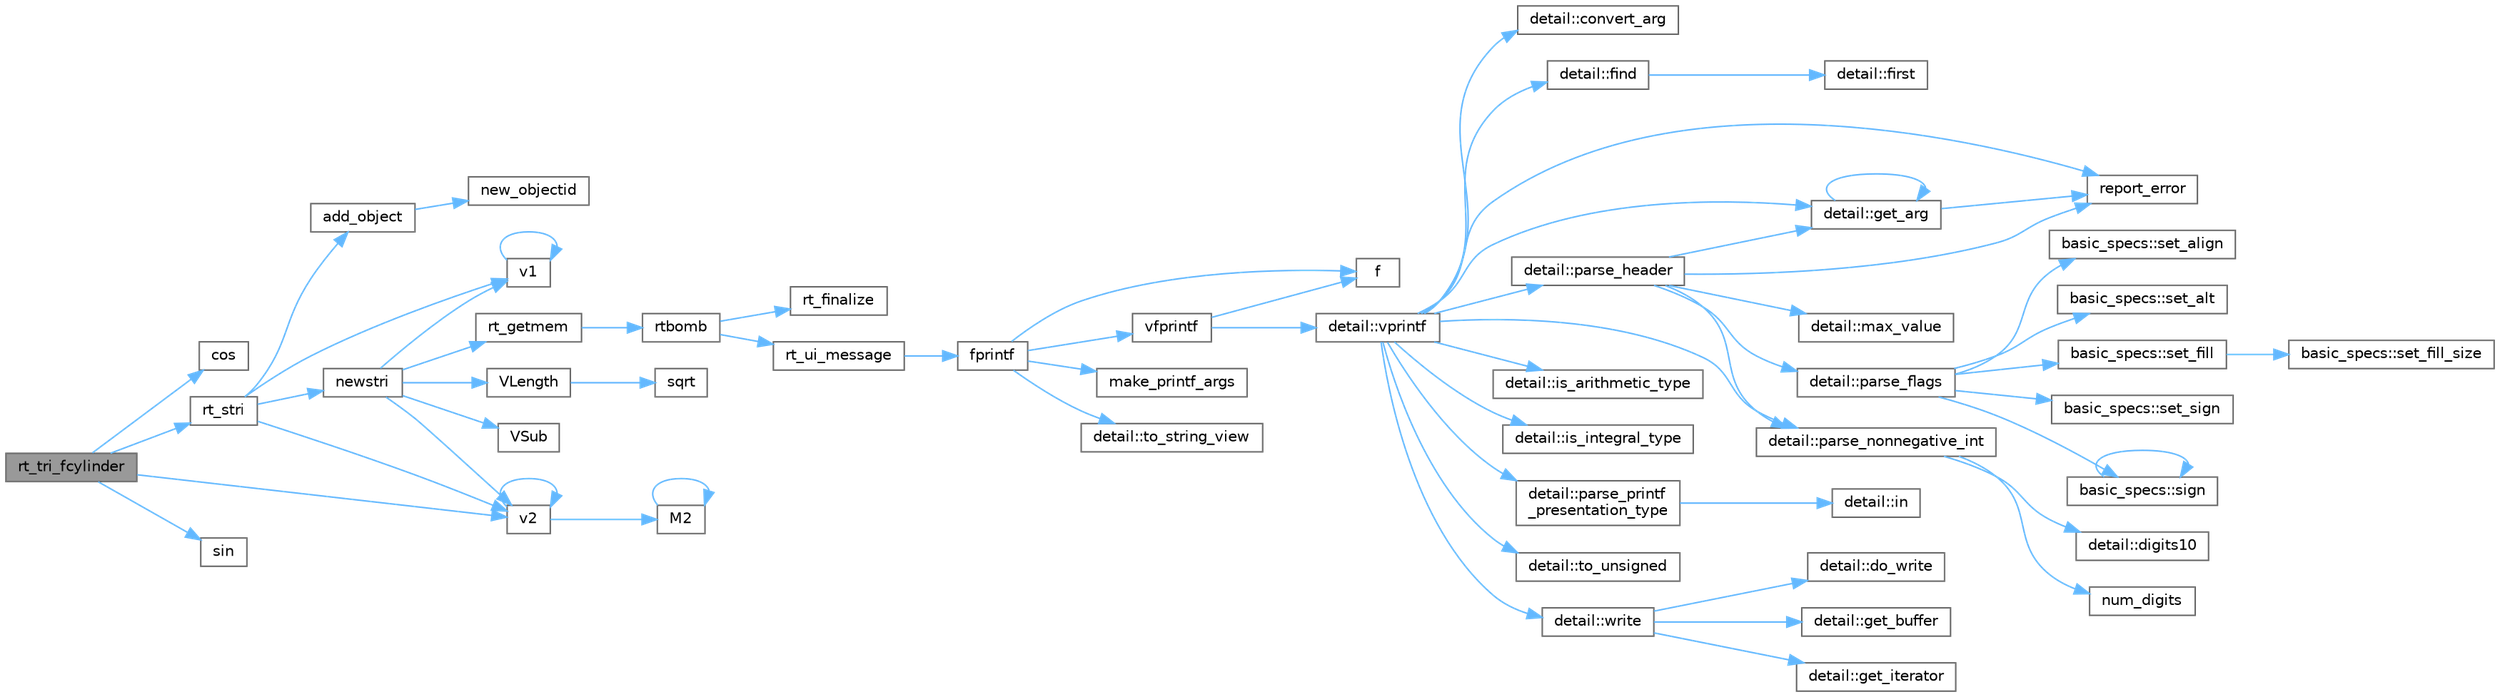 digraph "rt_tri_fcylinder"
{
 // LATEX_PDF_SIZE
  bgcolor="transparent";
  edge [fontname=Helvetica,fontsize=10,labelfontname=Helvetica,labelfontsize=10];
  node [fontname=Helvetica,fontsize=10,shape=box,height=0.2,width=0.4];
  rankdir="LR";
  Node1 [id="Node000001",label="rt_tri_fcylinder",height=0.2,width=0.4,color="gray40", fillcolor="grey60", style="filled", fontcolor="black",tooltip=" "];
  Node1 -> Node2 [id="edge62_Node000001_Node000002",color="steelblue1",style="solid",tooltip=" "];
  Node2 [id="Node000002",label="cos",height=0.2,width=0.4,color="grey40", fillcolor="white", style="filled",URL="$_array_cwise_unary_ops_8h.html#a92b03396990b0e9eea0731aa406e31a4",tooltip=" "];
  Node1 -> Node3 [id="edge63_Node000001_Node000003",color="steelblue1",style="solid",tooltip=" "];
  Node3 [id="Node000003",label="rt_stri",height=0.2,width=0.4,color="grey40", fillcolor="white", style="filled",URL="$api_8cpp.html#a5d6ad06b8d61b1474a9bf485b7c91227",tooltip=" "];
  Node3 -> Node4 [id="edge64_Node000003_Node000004",color="steelblue1",style="solid",tooltip=" "];
  Node4 [id="Node000004",label="add_object",height=0.2,width=0.4,color="grey40", fillcolor="white", style="filled",URL="$intersect_8cpp.html#a628b96c94f136c666a70cc55f225508a",tooltip=" "];
  Node4 -> Node5 [id="edge65_Node000004_Node000005",color="steelblue1",style="solid",tooltip=" "];
  Node5 [id="Node000005",label="new_objectid",height=0.2,width=0.4,color="grey40", fillcolor="white", style="filled",URL="$intersect_8cpp.html#a10c0fe4f7a99794de5a0c132bb1b5ee3",tooltip=" "];
  Node3 -> Node6 [id="edge66_Node000003_Node000006",color="steelblue1",style="solid",tooltip=" "];
  Node6 [id="Node000006",label="newstri",height=0.2,width=0.4,color="grey40", fillcolor="white", style="filled",URL="$triangle_8cpp.html#afc88eb06fc0e44684c60a0aa89e0ecd4",tooltip=" "];
  Node6 -> Node7 [id="edge67_Node000006_Node000007",color="steelblue1",style="solid",tooltip=" "];
  Node7 [id="Node000007",label="rt_getmem",height=0.2,width=0.4,color="grey40", fillcolor="white", style="filled",URL="$util_8cpp.html#a55411670110436341b6dba465125eb8f",tooltip=" "];
  Node7 -> Node8 [id="edge68_Node000007_Node000008",color="steelblue1",style="solid",tooltip=" "];
  Node8 [id="Node000008",label="rtbomb",height=0.2,width=0.4,color="grey40", fillcolor="white", style="filled",URL="$util_8cpp.html#ab11ff87b1a71787f653c8026fe800e3d",tooltip=" "];
  Node8 -> Node9 [id="edge69_Node000008_Node000009",color="steelblue1",style="solid",tooltip=" "];
  Node9 [id="Node000009",label="rt_finalize",height=0.2,width=0.4,color="grey40", fillcolor="white", style="filled",URL="$tachyon__video_8cpp.html#a846c00845423b3f83b3192ae8b179604",tooltip=" "];
  Node8 -> Node10 [id="edge70_Node000008_Node000010",color="steelblue1",style="solid",tooltip=" "];
  Node10 [id="Node000010",label="rt_ui_message",height=0.2,width=0.4,color="grey40", fillcolor="white", style="filled",URL="$ui_8cpp.html#aea0c1431950c57ff36231c7f4ba804f1",tooltip=" "];
  Node10 -> Node11 [id="edge71_Node000010_Node000011",color="steelblue1",style="solid",tooltip=" "];
  Node11 [id="Node000011",label="fprintf",height=0.2,width=0.4,color="grey40", fillcolor="white", style="filled",URL="$printf_8h.html#a9f315126362cae9675de1642105e631e",tooltip=" "];
  Node11 -> Node12 [id="edge72_Node000011_Node000012",color="steelblue1",style="solid",tooltip=" "];
  Node12 [id="Node000012",label="f",height=0.2,width=0.4,color="grey40", fillcolor="white", style="filled",URL="$cxx11__tensor__map_8cpp.html#a7f507fea02198f6cb81c86640c7b1a4e",tooltip=" "];
  Node11 -> Node13 [id="edge73_Node000011_Node000013",color="steelblue1",style="solid",tooltip=" "];
  Node13 [id="Node000013",label="make_printf_args",height=0.2,width=0.4,color="grey40", fillcolor="white", style="filled",URL="$printf_8h.html#a27dcc0efcda04388971dbea3c875f122",tooltip=" "];
  Node11 -> Node14 [id="edge74_Node000011_Node000014",color="steelblue1",style="solid",tooltip=" "];
  Node14 [id="Node000014",label="detail::to_string_view",height=0.2,width=0.4,color="grey40", fillcolor="white", style="filled",URL="$namespacedetail.html#abeae79fa3e1eded2d8fbd56cc9f0960e",tooltip=" "];
  Node11 -> Node15 [id="edge75_Node000011_Node000015",color="steelblue1",style="solid",tooltip=" "];
  Node15 [id="Node000015",label="vfprintf",height=0.2,width=0.4,color="grey40", fillcolor="white", style="filled",URL="$printf_8h.html#abb30aad964fc771fb52cf3ad88649df2",tooltip=" "];
  Node15 -> Node12 [id="edge76_Node000015_Node000012",color="steelblue1",style="solid",tooltip=" "];
  Node15 -> Node16 [id="edge77_Node000015_Node000016",color="steelblue1",style="solid",tooltip=" "];
  Node16 [id="Node000016",label="detail::vprintf",height=0.2,width=0.4,color="grey40", fillcolor="white", style="filled",URL="$namespacedetail.html#a1c8c2218e4c822aa8f743fb9c573717f",tooltip=" "];
  Node16 -> Node17 [id="edge78_Node000016_Node000017",color="steelblue1",style="solid",tooltip=" "];
  Node17 [id="Node000017",label="detail::convert_arg",height=0.2,width=0.4,color="grey40", fillcolor="white", style="filled",URL="$namespacedetail.html#a03c11572c9a664266d6925f327dec7f3",tooltip=" "];
  Node16 -> Node18 [id="edge79_Node000016_Node000018",color="steelblue1",style="solid",tooltip=" "];
  Node18 [id="Node000018",label="detail::find",height=0.2,width=0.4,color="grey40", fillcolor="white", style="filled",URL="$namespacedetail.html#a6b71952fab3dc32f3edb2c3e9811d8d9",tooltip=" "];
  Node18 -> Node19 [id="edge80_Node000018_Node000019",color="steelblue1",style="solid",tooltip=" "];
  Node19 [id="Node000019",label="detail::first",height=0.2,width=0.4,color="grey40", fillcolor="white", style="filled",URL="$namespacedetail.html#a02319a3deb124802b88b61f85987df5e",tooltip=" "];
  Node16 -> Node20 [id="edge81_Node000016_Node000020",color="steelblue1",style="solid",tooltip=" "];
  Node20 [id="Node000020",label="detail::get_arg",height=0.2,width=0.4,color="grey40", fillcolor="white", style="filled",URL="$namespacedetail.html#a342ef250e45bd09b2ef666b6fae1c355",tooltip=" "];
  Node20 -> Node20 [id="edge82_Node000020_Node000020",color="steelblue1",style="solid",tooltip=" "];
  Node20 -> Node21 [id="edge83_Node000020_Node000021",color="steelblue1",style="solid",tooltip=" "];
  Node21 [id="Node000021",label="report_error",height=0.2,width=0.4,color="grey40", fillcolor="white", style="filled",URL="$format-inl_8h.html#a5555893692b00b61b3886349332fd01f",tooltip=" "];
  Node16 -> Node22 [id="edge84_Node000016_Node000022",color="steelblue1",style="solid",tooltip=" "];
  Node22 [id="Node000022",label="detail::is_arithmetic_type",height=0.2,width=0.4,color="grey40", fillcolor="white", style="filled",URL="$namespacedetail.html#a802c50a56a3495fdab6020b375ba1389",tooltip=" "];
  Node16 -> Node23 [id="edge85_Node000016_Node000023",color="steelblue1",style="solid",tooltip=" "];
  Node23 [id="Node000023",label="detail::is_integral_type",height=0.2,width=0.4,color="grey40", fillcolor="white", style="filled",URL="$namespacedetail.html#a2a60f8d1bee41b803f43fc42b707b5d1",tooltip=" "];
  Node16 -> Node24 [id="edge86_Node000016_Node000024",color="steelblue1",style="solid",tooltip=" "];
  Node24 [id="Node000024",label="detail::parse_header",height=0.2,width=0.4,color="grey40", fillcolor="white", style="filled",URL="$namespacedetail.html#afc9d93e58b8edb8077f8bc8eee7f4035",tooltip=" "];
  Node24 -> Node20 [id="edge87_Node000024_Node000020",color="steelblue1",style="solid",tooltip=" "];
  Node24 -> Node25 [id="edge88_Node000024_Node000025",color="steelblue1",style="solid",tooltip=" "];
  Node25 [id="Node000025",label="detail::max_value",height=0.2,width=0.4,color="grey40", fillcolor="white", style="filled",URL="$namespacedetail.html#a45c2130c44ebe54179eafcee3cda2bfb",tooltip=" "];
  Node24 -> Node26 [id="edge89_Node000024_Node000026",color="steelblue1",style="solid",tooltip=" "];
  Node26 [id="Node000026",label="detail::parse_flags",height=0.2,width=0.4,color="grey40", fillcolor="white", style="filled",URL="$namespacedetail.html#a4213daed116a37e1767881da51238261",tooltip=" "];
  Node26 -> Node27 [id="edge90_Node000026_Node000027",color="steelblue1",style="solid",tooltip=" "];
  Node27 [id="Node000027",label="basic_specs::set_align",height=0.2,width=0.4,color="grey40", fillcolor="white", style="filled",URL="$classbasic__specs.html#ad73b6f854341aaabc744bf54e6ea6af6",tooltip=" "];
  Node26 -> Node28 [id="edge91_Node000026_Node000028",color="steelblue1",style="solid",tooltip=" "];
  Node28 [id="Node000028",label="basic_specs::set_alt",height=0.2,width=0.4,color="grey40", fillcolor="white", style="filled",URL="$classbasic__specs.html#a5f10314706a8a3d579f882f30d283b61",tooltip=" "];
  Node26 -> Node29 [id="edge92_Node000026_Node000029",color="steelblue1",style="solid",tooltip=" "];
  Node29 [id="Node000029",label="basic_specs::set_fill",height=0.2,width=0.4,color="grey40", fillcolor="white", style="filled",URL="$classbasic__specs.html#a1600987fb39fed5dfdac21b218061a9e",tooltip=" "];
  Node29 -> Node30 [id="edge93_Node000029_Node000030",color="steelblue1",style="solid",tooltip=" "];
  Node30 [id="Node000030",label="basic_specs::set_fill_size",height=0.2,width=0.4,color="grey40", fillcolor="white", style="filled",URL="$classbasic__specs.html#a4b36db5ad1e38169bd6653635d5e69cd",tooltip=" "];
  Node26 -> Node31 [id="edge94_Node000026_Node000031",color="steelblue1",style="solid",tooltip=" "];
  Node31 [id="Node000031",label="basic_specs::set_sign",height=0.2,width=0.4,color="grey40", fillcolor="white", style="filled",URL="$classbasic__specs.html#a7020ec66ba6918727e4102567c5c731a",tooltip=" "];
  Node26 -> Node32 [id="edge95_Node000026_Node000032",color="steelblue1",style="solid",tooltip=" "];
  Node32 [id="Node000032",label="basic_specs::sign",height=0.2,width=0.4,color="grey40", fillcolor="white", style="filled",URL="$classbasic__specs.html#a380e6ff33a8ae05e3ef479bf95696ad2",tooltip=" "];
  Node32 -> Node32 [id="edge96_Node000032_Node000032",color="steelblue1",style="solid",tooltip=" "];
  Node24 -> Node33 [id="edge97_Node000024_Node000033",color="steelblue1",style="solid",tooltip=" "];
  Node33 [id="Node000033",label="detail::parse_nonnegative_int",height=0.2,width=0.4,color="grey40", fillcolor="white", style="filled",URL="$namespacedetail.html#a338caba782225e115a9902d4d0835f5f",tooltip=" "];
  Node33 -> Node34 [id="edge98_Node000033_Node000034",color="steelblue1",style="solid",tooltip=" "];
  Node34 [id="Node000034",label="detail::digits10",height=0.2,width=0.4,color="grey40", fillcolor="white", style="filled",URL="$namespacedetail.html#a3a043db05db2d07deb2d98ba2d04b4eb",tooltip=" "];
  Node33 -> Node35 [id="edge99_Node000033_Node000035",color="steelblue1",style="solid",tooltip=" "];
  Node35 [id="Node000035",label="num_digits",height=0.2,width=0.4,color="grey40", fillcolor="white", style="filled",URL="$_sequence_8c.html#aa16e8c03d098498ad9c8839cf2c48044",tooltip=" "];
  Node24 -> Node21 [id="edge100_Node000024_Node000021",color="steelblue1",style="solid",tooltip=" "];
  Node16 -> Node33 [id="edge101_Node000016_Node000033",color="steelblue1",style="solid",tooltip=" "];
  Node16 -> Node36 [id="edge102_Node000016_Node000036",color="steelblue1",style="solid",tooltip=" "];
  Node36 [id="Node000036",label="detail::parse_printf\l_presentation_type",height=0.2,width=0.4,color="grey40", fillcolor="white", style="filled",URL="$namespacedetail.html#aa2cb095169b23e3a66260ad7078f44cc",tooltip=" "];
  Node36 -> Node37 [id="edge103_Node000036_Node000037",color="steelblue1",style="solid",tooltip=" "];
  Node37 [id="Node000037",label="detail::in",height=0.2,width=0.4,color="grey40", fillcolor="white", style="filled",URL="$namespacedetail.html#a52a5e2ed06c229dcf95ea5c46d48d05e",tooltip=" "];
  Node16 -> Node21 [id="edge104_Node000016_Node000021",color="steelblue1",style="solid",tooltip=" "];
  Node16 -> Node38 [id="edge105_Node000016_Node000038",color="steelblue1",style="solid",tooltip=" "];
  Node38 [id="Node000038",label="detail::to_unsigned",height=0.2,width=0.4,color="grey40", fillcolor="white", style="filled",URL="$namespacedetail.html#a4855e668246c731a97484efc329f2aac",tooltip=" "];
  Node16 -> Node39 [id="edge106_Node000016_Node000039",color="steelblue1",style="solid",tooltip=" "];
  Node39 [id="Node000039",label="detail::write",height=0.2,width=0.4,color="grey40", fillcolor="white", style="filled",URL="$namespacedetail.html#a29dacf26eedc9e3575fb57329a5ca0a3",tooltip=" "];
  Node39 -> Node40 [id="edge107_Node000039_Node000040",color="steelblue1",style="solid",tooltip=" "];
  Node40 [id="Node000040",label="detail::do_write",height=0.2,width=0.4,color="grey40", fillcolor="white", style="filled",URL="$namespacedetail.html#a5007cc441bd246a9096070c10d1ea683",tooltip=" "];
  Node39 -> Node41 [id="edge108_Node000039_Node000041",color="steelblue1",style="solid",tooltip=" "];
  Node41 [id="Node000041",label="detail::get_buffer",height=0.2,width=0.4,color="grey40", fillcolor="white", style="filled",URL="$namespacedetail.html#ad803bb19df422bc4c4f92d75c7564437",tooltip=" "];
  Node39 -> Node42 [id="edge109_Node000039_Node000042",color="steelblue1",style="solid",tooltip=" "];
  Node42 [id="Node000042",label="detail::get_iterator",height=0.2,width=0.4,color="grey40", fillcolor="white", style="filled",URL="$namespacedetail.html#a05e3e231207d3f28f83261c2e7ad2fe5",tooltip=" "];
  Node6 -> Node43 [id="edge110_Node000006_Node000043",color="steelblue1",style="solid",tooltip=" "];
  Node43 [id="Node000043",label="v1",height=0.2,width=0.4,color="grey40", fillcolor="white", style="filled",URL="$_tutorial___reshape_mat2_vec_8cpp.html#a10bd710692c91bc238f2e1da77730678",tooltip=" "];
  Node43 -> Node43 [id="edge111_Node000043_Node000043",color="steelblue1",style="solid",tooltip=" "];
  Node6 -> Node44 [id="edge112_Node000006_Node000044",color="steelblue1",style="solid",tooltip=" "];
  Node44 [id="Node000044",label="v2",height=0.2,width=0.4,color="grey40", fillcolor="white", style="filled",URL="$_tutorial___reshape_mat2_vec_8cpp.html#a3eb30a79de469336df46f4f5f0bfb84f",tooltip=" "];
  Node44 -> Node45 [id="edge113_Node000044_Node000045",color="steelblue1",style="solid",tooltip=" "];
  Node45 [id="Node000045",label="M2",height=0.2,width=0.4,color="grey40", fillcolor="white", style="filled",URL="$_tutorial___reshape_mat2_mat_8cpp.html#ae3dc3553f10a3c3e5d701dc35895d1e4",tooltip=" "];
  Node45 -> Node45 [id="edge114_Node000045_Node000045",color="steelblue1",style="solid",tooltip=" "];
  Node44 -> Node44 [id="edge115_Node000044_Node000044",color="steelblue1",style="solid",tooltip=" "];
  Node6 -> Node46 [id="edge116_Node000006_Node000046",color="steelblue1",style="solid",tooltip=" "];
  Node46 [id="Node000046",label="VLength",height=0.2,width=0.4,color="grey40", fillcolor="white", style="filled",URL="$vector_8cpp.html#a0143d527c2b60d46661fdaf835961a0c",tooltip=" "];
  Node46 -> Node47 [id="edge117_Node000046_Node000047",color="steelblue1",style="solid",tooltip=" "];
  Node47 [id="Node000047",label="sqrt",height=0.2,width=0.4,color="grey40", fillcolor="white", style="filled",URL="$_array_cwise_unary_ops_8h.html#a656b9217a2fcb6de59dc8d1eb3079cc7",tooltip=" "];
  Node6 -> Node48 [id="edge118_Node000006_Node000048",color="steelblue1",style="solid",tooltip=" "];
  Node48 [id="Node000048",label="VSub",height=0.2,width=0.4,color="grey40", fillcolor="white", style="filled",URL="$vector_8cpp.html#adf3d2fe7fa0b41f78f85b42568426991",tooltip=" "];
  Node3 -> Node43 [id="edge119_Node000003_Node000043",color="steelblue1",style="solid",tooltip=" "];
  Node3 -> Node44 [id="edge120_Node000003_Node000044",color="steelblue1",style="solid",tooltip=" "];
  Node1 -> Node49 [id="edge121_Node000001_Node000049",color="steelblue1",style="solid",tooltip=" "];
  Node49 [id="Node000049",label="sin",height=0.2,width=0.4,color="grey40", fillcolor="white", style="filled",URL="$_array_cwise_unary_ops_8h.html#a9cfb0ea58bd813510a9e2db18a5e49f0",tooltip=" "];
  Node1 -> Node44 [id="edge122_Node000001_Node000044",color="steelblue1",style="solid",tooltip=" "];
}
